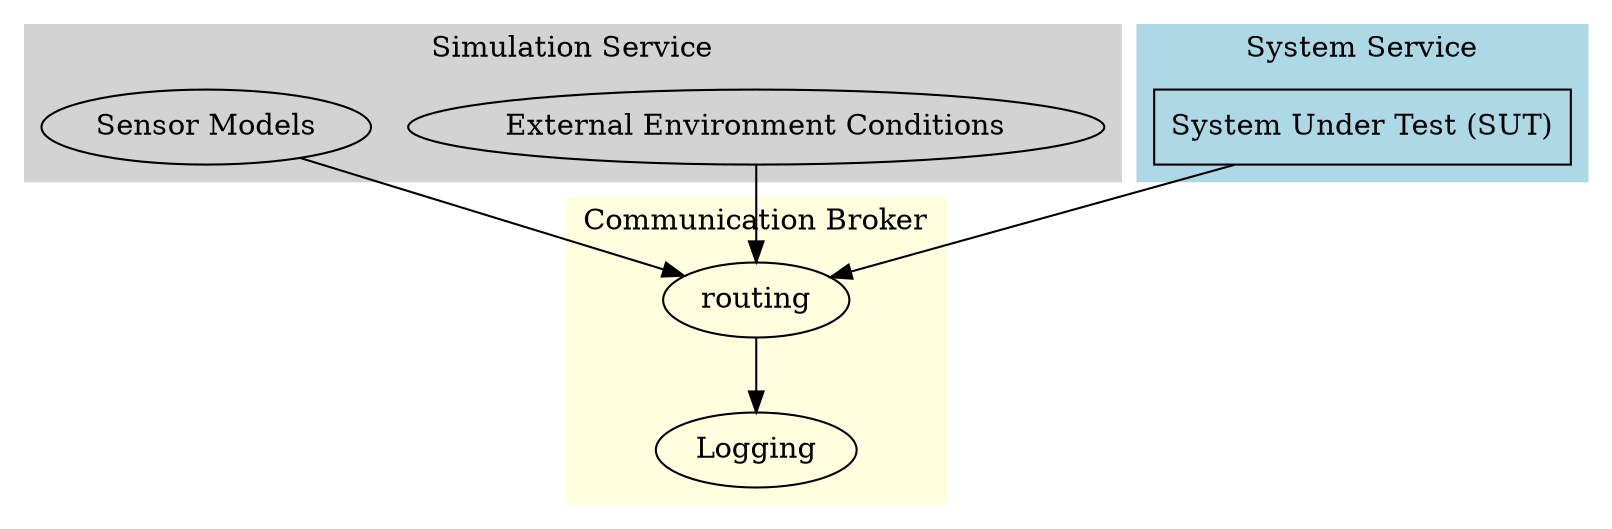 digraph G {
    // Communication Broker Container
    subgraph cluster_communication_broker {
        label = "Communication Broker";
        style = filled;
        color = lightyellow;
        routing [shape=ellipse, label="routing"];
        Logging [shape=ellipse, label="Logging"];
    }
    
    // Simulation Service Container
    subgraph cluster_simulation {
        label = "Simulation Service";
        style = filled;
        color = lightgrey;
        
        Environment [shape=ellipse, label="External Environment Conditions"];
        SensorModels [shape=ellipse, label="Sensor Models"];
    }
    
    // System Service Container
    subgraph cluster_system {
        label = "System Service";
        style = filled;
        color = lightblue;
        
        SUT [shape=box, label="System Under Test (SUT)"];
    }
    
    // Connecting nodes to Communication Broker
    Environment -> routing;
    SensorModels -> routing;
    SUT -> routing;
    routing -> Logging;
    
}
